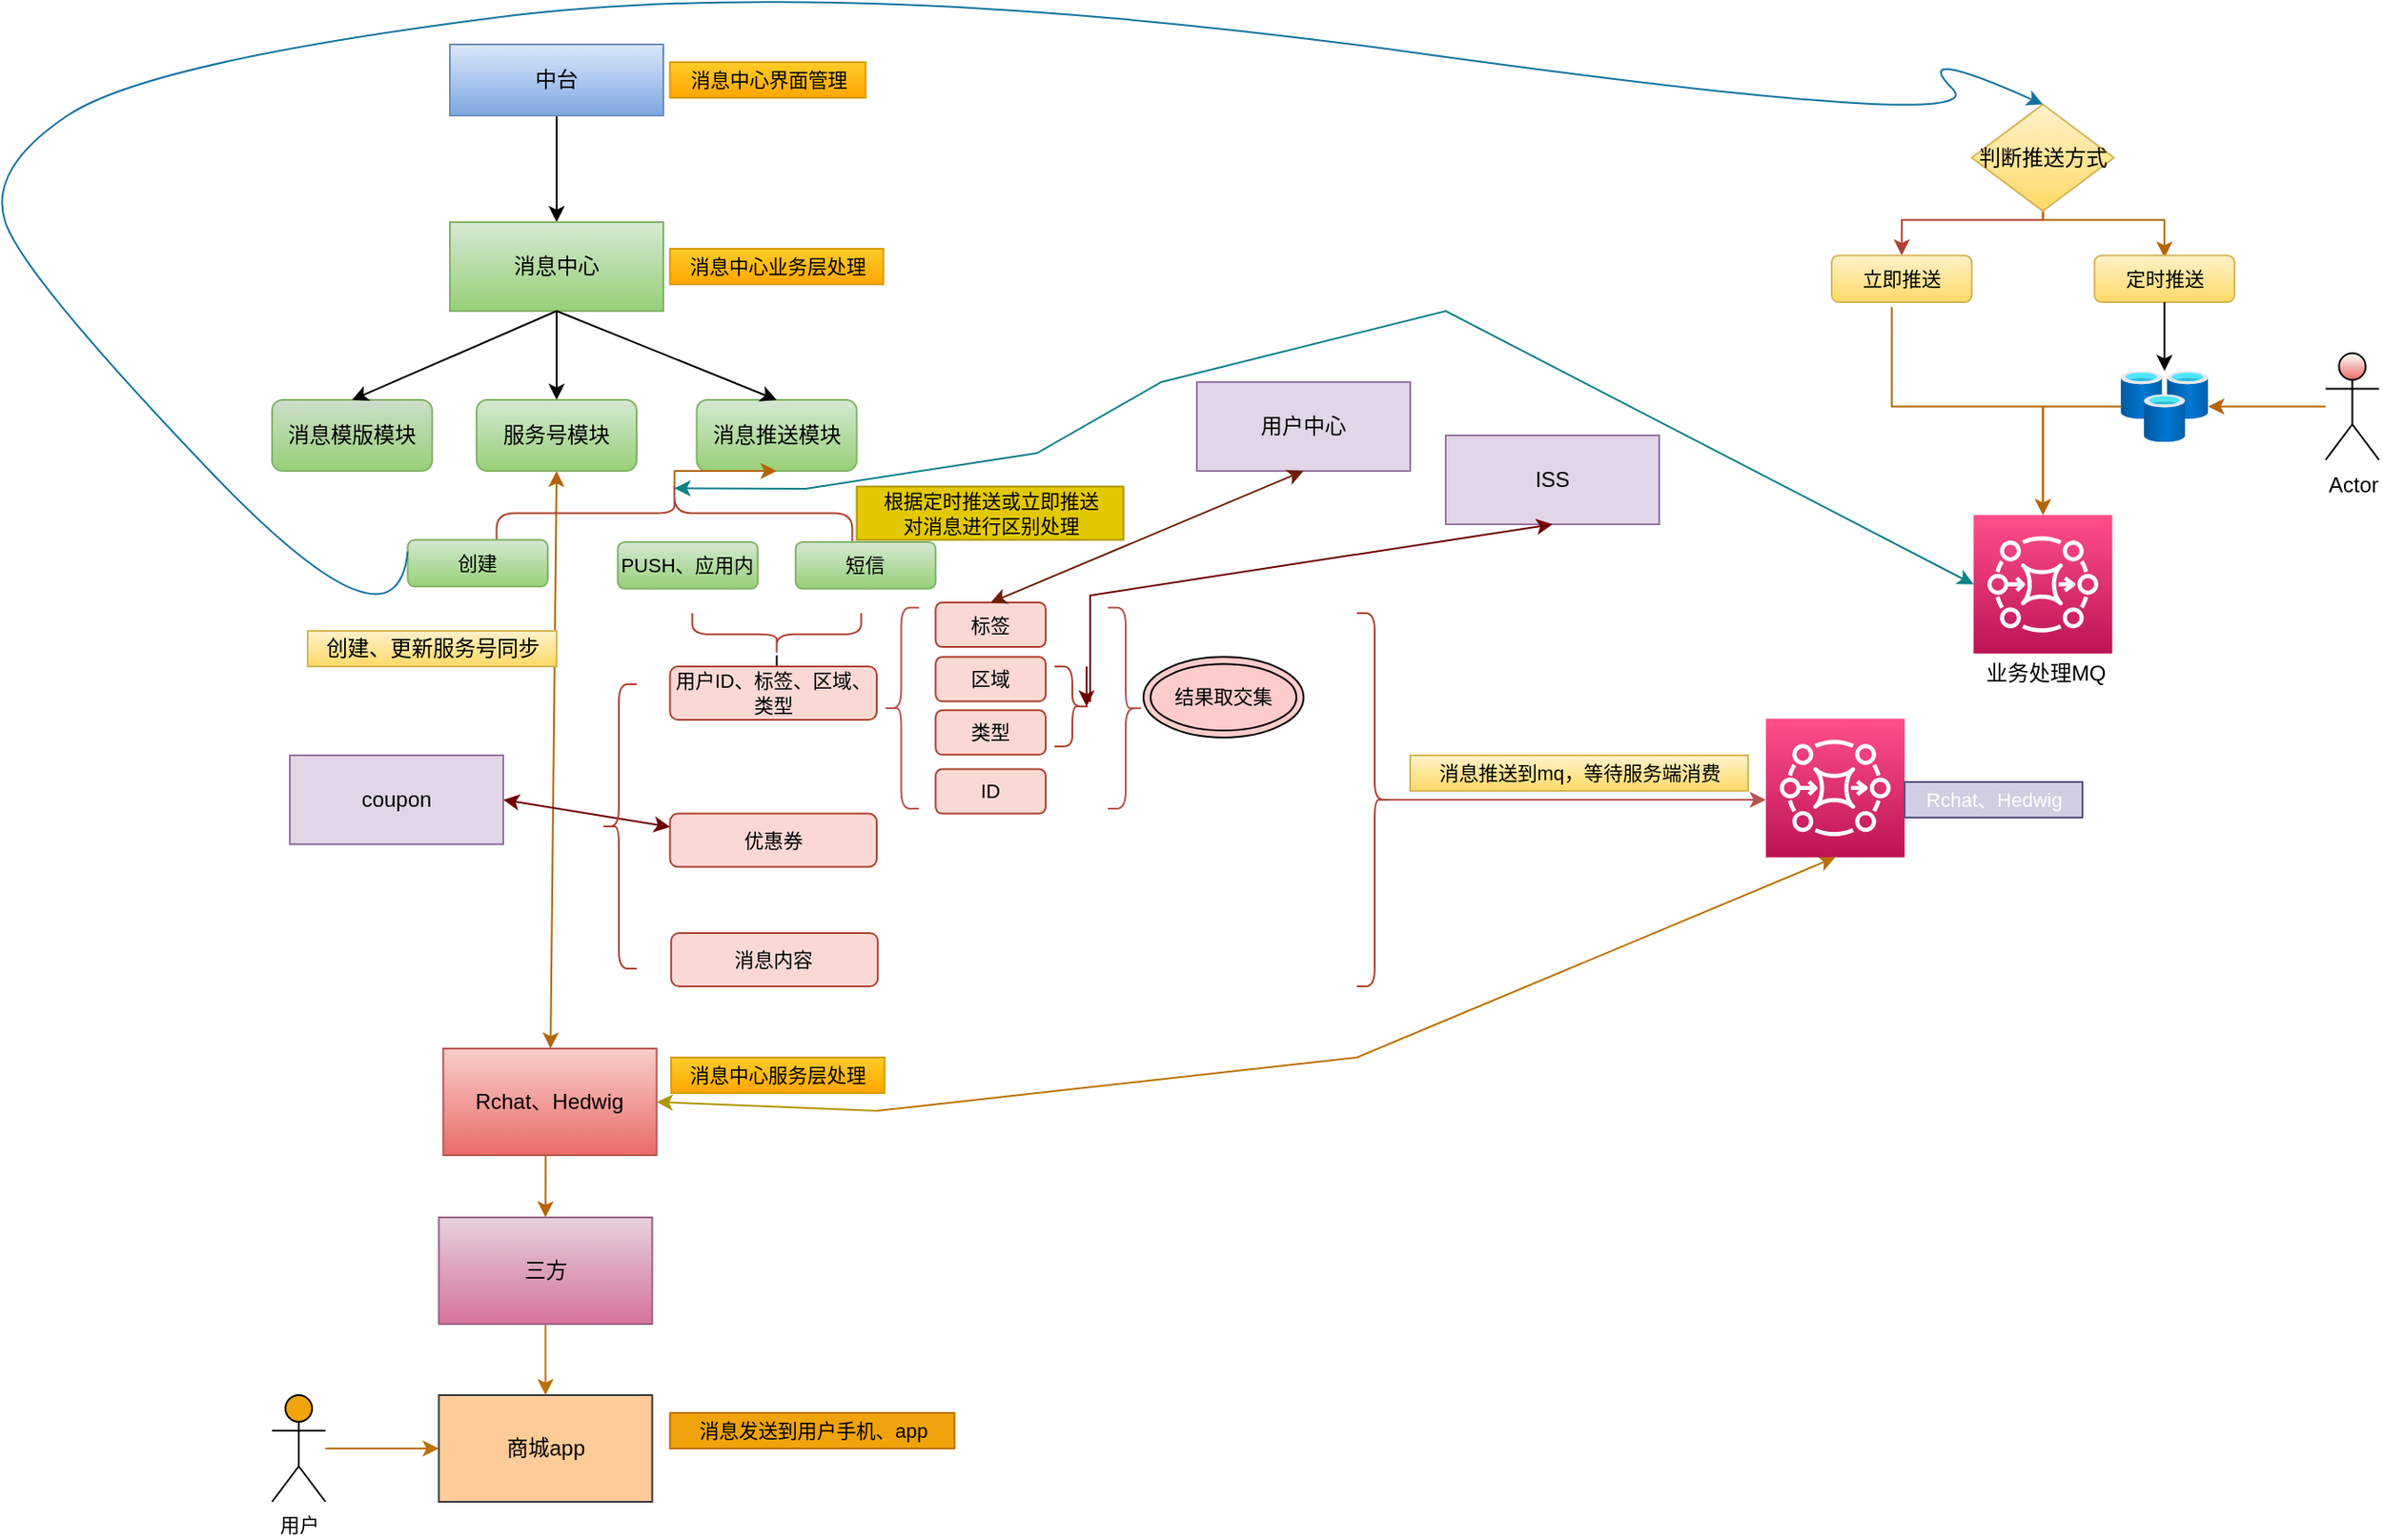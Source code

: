 <mxfile version="19.0.2" type="github">
  <diagram id="Y4QYF4Nrm-fu3mC3G8po" name="Page-1">
    <mxGraphModel dx="1783" dy="993" grid="1" gridSize="10" guides="1" tooltips="1" connect="1" arrows="1" fold="1" page="1" pageScale="1" pageWidth="827" pageHeight="1169" math="0" shadow="0">
      <root>
        <mxCell id="0" />
        <mxCell id="1" parent="0" />
        <mxCell id="S3kpG3xO_gHwe9tvw1sG-1" style="edgeStyle=orthogonalEdgeStyle;rounded=0;orthogonalLoop=1;jettySize=auto;html=1;entryX=0.5;entryY=0;entryDx=0;entryDy=0;fontSize=11;" edge="1" parent="1" source="S3kpG3xO_gHwe9tvw1sG-2" target="S3kpG3xO_gHwe9tvw1sG-4">
          <mxGeometry relative="1" as="geometry" />
        </mxCell>
        <mxCell id="S3kpG3xO_gHwe9tvw1sG-2" value="中台" style="whiteSpace=wrap;html=1;rounded=0;fillColor=#dae8fc;gradientColor=#7ea6e0;strokeColor=#6c8ebf;" vertex="1" parent="1">
          <mxGeometry x="310" y="100" width="120" height="40" as="geometry" />
        </mxCell>
        <mxCell id="S3kpG3xO_gHwe9tvw1sG-3" style="edgeStyle=orthogonalEdgeStyle;rounded=0;orthogonalLoop=1;jettySize=auto;html=1;entryX=0.5;entryY=0;entryDx=0;entryDy=0;fontSize=11;" edge="1" parent="1" source="S3kpG3xO_gHwe9tvw1sG-4" target="S3kpG3xO_gHwe9tvw1sG-7">
          <mxGeometry relative="1" as="geometry" />
        </mxCell>
        <mxCell id="S3kpG3xO_gHwe9tvw1sG-4" value="消息中心" style="whiteSpace=wrap;html=1;rounded=0;fillColor=#d5e8d4;gradientColor=#97d077;strokeColor=#82b366;" vertex="1" parent="1">
          <mxGeometry x="310" y="200" width="120" height="50" as="geometry" />
        </mxCell>
        <mxCell id="S3kpG3xO_gHwe9tvw1sG-5" value="消息模版模块" style="rounded=1;whiteSpace=wrap;html=1;fillColor=#CCDECB;gradientColor=#97d077;strokeColor=#82b366;" vertex="1" parent="1">
          <mxGeometry x="210" y="300" width="90" height="40" as="geometry" />
        </mxCell>
        <mxCell id="S3kpG3xO_gHwe9tvw1sG-6" value="消息推送模块" style="rounded=1;whiteSpace=wrap;html=1;fillColor=#d5e8d4;gradientColor=#97d077;strokeColor=#82b366;" vertex="1" parent="1">
          <mxGeometry x="448.75" y="300" width="90" height="40" as="geometry" />
        </mxCell>
        <mxCell id="S3kpG3xO_gHwe9tvw1sG-7" value="服务号模块" style="rounded=1;whiteSpace=wrap;html=1;fillColor=#d5e8d4;gradientColor=#97d077;strokeColor=#82b366;" vertex="1" parent="1">
          <mxGeometry x="325" y="300" width="90" height="40" as="geometry" />
        </mxCell>
        <mxCell id="S3kpG3xO_gHwe9tvw1sG-8" style="edgeStyle=orthogonalEdgeStyle;rounded=0;orthogonalLoop=1;jettySize=auto;html=1;exitX=0.5;exitY=1;exitDx=0;exitDy=0;entryX=0.5;entryY=0;entryDx=0;entryDy=0;fontSize=11;fillColor=#fad7ac;strokeColor=#b46504;" edge="1" parent="1" source="S3kpG3xO_gHwe9tvw1sG-9" target="S3kpG3xO_gHwe9tvw1sG-19">
          <mxGeometry relative="1" as="geometry" />
        </mxCell>
        <mxCell id="S3kpG3xO_gHwe9tvw1sG-9" value="Rchat、Hedwig" style="whiteSpace=wrap;html=1;rounded=0;fillColor=#f8cecc;gradientColor=#ea6b66;strokeColor=#b85450;" vertex="1" parent="1">
          <mxGeometry x="306.25" y="665" width="120" height="60" as="geometry" />
        </mxCell>
        <mxCell id="S3kpG3xO_gHwe9tvw1sG-10" value="" style="endArrow=classic;startArrow=classic;html=1;rounded=0;entryX=0.5;entryY=1;entryDx=0;entryDy=0;fillColor=#fad7ac;strokeColor=#b46504;" edge="1" parent="1" source="S3kpG3xO_gHwe9tvw1sG-9" target="S3kpG3xO_gHwe9tvw1sG-7">
          <mxGeometry width="50" height="50" relative="1" as="geometry">
            <mxPoint x="450" y="430" as="sourcePoint" />
            <mxPoint x="500" y="380" as="targetPoint" />
            <Array as="points" />
          </mxGeometry>
        </mxCell>
        <mxCell id="S3kpG3xO_gHwe9tvw1sG-11" value="创建、更新服务号同步" style="text;html=1;align=center;verticalAlign=middle;resizable=0;points=[];autosize=1;strokeColor=#d6b656;fillColor=#fff2cc;gradientColor=#ffd966;" vertex="1" parent="1">
          <mxGeometry x="230" y="430" width="140" height="20" as="geometry" />
        </mxCell>
        <mxCell id="S3kpG3xO_gHwe9tvw1sG-54" style="edgeStyle=orthogonalEdgeStyle;rounded=0;orthogonalLoop=1;jettySize=auto;html=1;exitX=0.1;exitY=0.5;exitDx=0;exitDy=0;exitPerimeter=0;entryX=0.5;entryY=1;entryDx=0;entryDy=0;fillColor=#fad7ac;strokeColor=#b46504;" edge="1" parent="1" source="S3kpG3xO_gHwe9tvw1sG-12" target="S3kpG3xO_gHwe9tvw1sG-6">
          <mxGeometry relative="1" as="geometry">
            <Array as="points">
              <mxPoint x="436" y="340" />
            </Array>
          </mxGeometry>
        </mxCell>
        <mxCell id="S3kpG3xO_gHwe9tvw1sG-12" value="" style="shape=curlyBracket;whiteSpace=wrap;html=1;rounded=1;size=0.5;rotation=90;fillColor=#fad9d5;strokeColor=#ae4132;" vertex="1" parent="1">
          <mxGeometry x="418.75" y="263.75" width="35" height="200" as="geometry" />
        </mxCell>
        <mxCell id="S3kpG3xO_gHwe9tvw1sG-13" value="&lt;font style=&quot;font-size: 11px;&quot;&gt;PUSH、应用内&lt;/font&gt;" style="rounded=1;whiteSpace=wrap;html=1;fillColor=#d5e8d4;gradientColor=#97d077;strokeColor=#82b366;" vertex="1" parent="1">
          <mxGeometry x="404.38" y="380" width="78.75" height="26.25" as="geometry" />
        </mxCell>
        <mxCell id="S3kpG3xO_gHwe9tvw1sG-14" value="&lt;span style=&quot;font-size: 11px;&quot;&gt;短信&lt;/span&gt;" style="rounded=1;whiteSpace=wrap;html=1;fillColor=#d5e8d4;gradientColor=#97d077;strokeColor=#82b366;" vertex="1" parent="1">
          <mxGeometry x="504.38" y="380" width="78.75" height="26.25" as="geometry" />
        </mxCell>
        <mxCell id="S3kpG3xO_gHwe9tvw1sG-15" value="" style="edgeStyle=orthogonalEdgeStyle;rounded=0;orthogonalLoop=1;jettySize=auto;html=1;fontSize=11;" edge="1" parent="1" source="S3kpG3xO_gHwe9tvw1sG-16" target="S3kpG3xO_gHwe9tvw1sG-26">
          <mxGeometry relative="1" as="geometry" />
        </mxCell>
        <mxCell id="S3kpG3xO_gHwe9tvw1sG-16" value="" style="shape=curlyBracket;whiteSpace=wrap;html=1;rounded=1;flipH=1;fontSize=11;rotation=90;fillColor=#fad9d5;strokeColor=#ae4132;" vertex="1" parent="1">
          <mxGeometry x="481.88" y="384.38" width="23.75" height="95" as="geometry" />
        </mxCell>
        <mxCell id="S3kpG3xO_gHwe9tvw1sG-17" value="消息推送到mq，等待服务端消费" style="text;html=1;align=center;verticalAlign=middle;resizable=0;points=[];autosize=1;strokeColor=#d6b656;fillColor=#fff2cc;fontSize=11;gradientColor=#ffd966;" vertex="1" parent="1">
          <mxGeometry x="850" y="500" width="190" height="20" as="geometry" />
        </mxCell>
        <mxCell id="S3kpG3xO_gHwe9tvw1sG-85" style="edgeStyle=orthogonalEdgeStyle;rounded=0;orthogonalLoop=1;jettySize=auto;html=1;entryX=0.5;entryY=0;entryDx=0;entryDy=0;strokeColor=#BD7000;fillColor=#f0a30a;" edge="1" parent="1" source="S3kpG3xO_gHwe9tvw1sG-19" target="S3kpG3xO_gHwe9tvw1sG-82">
          <mxGeometry relative="1" as="geometry" />
        </mxCell>
        <mxCell id="S3kpG3xO_gHwe9tvw1sG-19" value="三方" style="whiteSpace=wrap;html=1;rounded=0;fillColor=#e6d0de;gradientColor=#d5739d;strokeColor=#996185;" vertex="1" parent="1">
          <mxGeometry x="303.75" y="760" width="120" height="60" as="geometry" />
        </mxCell>
        <mxCell id="S3kpG3xO_gHwe9tvw1sG-84" style="edgeStyle=orthogonalEdgeStyle;rounded=0;orthogonalLoop=1;jettySize=auto;html=1;entryX=0;entryY=0.5;entryDx=0;entryDy=0;fillColor=#f0a30a;strokeColor=#BD7000;" edge="1" parent="1" source="S3kpG3xO_gHwe9tvw1sG-20" target="S3kpG3xO_gHwe9tvw1sG-82">
          <mxGeometry relative="1" as="geometry" />
        </mxCell>
        <mxCell id="S3kpG3xO_gHwe9tvw1sG-20" value="用户" style="shape=umlActor;verticalLabelPosition=bottom;verticalAlign=top;html=1;fontSize=11;fillColor=#F0A30A;" vertex="1" parent="1">
          <mxGeometry x="210" y="860" width="30" height="60" as="geometry" />
        </mxCell>
        <mxCell id="S3kpG3xO_gHwe9tvw1sG-21" value="" style="endArrow=classic;html=1;rounded=0;fontSize=11;entryX=0.5;entryY=0;entryDx=0;entryDy=0;" edge="1" parent="1" target="S3kpG3xO_gHwe9tvw1sG-5">
          <mxGeometry width="50" height="50" relative="1" as="geometry">
            <mxPoint x="370" y="250" as="sourcePoint" />
            <mxPoint x="300" y="260" as="targetPoint" />
          </mxGeometry>
        </mxCell>
        <mxCell id="S3kpG3xO_gHwe9tvw1sG-22" value="" style="endArrow=classic;html=1;rounded=0;fontSize=11;entryX=0.5;entryY=0;entryDx=0;entryDy=0;" edge="1" parent="1" target="S3kpG3xO_gHwe9tvw1sG-6">
          <mxGeometry width="50" height="50" relative="1" as="geometry">
            <mxPoint x="370" y="250" as="sourcePoint" />
            <mxPoint x="263.75" y="300" as="targetPoint" />
          </mxGeometry>
        </mxCell>
        <mxCell id="S3kpG3xO_gHwe9tvw1sG-23" value="消息中心界面管理" style="text;html=1;align=center;verticalAlign=middle;resizable=0;points=[];autosize=1;strokeColor=#d79b00;fillColor=#ffcd28;fontSize=11;gradientColor=#ffa500;" vertex="1" parent="1">
          <mxGeometry x="433.75" y="110" width="110" height="20" as="geometry" />
        </mxCell>
        <mxCell id="S3kpG3xO_gHwe9tvw1sG-24" value="消息中心业务层处理" style="text;html=1;align=center;verticalAlign=middle;resizable=0;points=[];autosize=1;strokeColor=#d79b00;fillColor=#ffcd28;fontSize=11;gradientColor=#ffa500;" vertex="1" parent="1">
          <mxGeometry x="433.75" y="215" width="120" height="20" as="geometry" />
        </mxCell>
        <mxCell id="S3kpG3xO_gHwe9tvw1sG-25" value="消息发送到用户手机、app" style="text;html=1;align=center;verticalAlign=middle;resizable=0;points=[];autosize=1;strokeColor=#BD7000;fillColor=#f0a30a;fontSize=11;fontColor=#000000;" vertex="1" parent="1">
          <mxGeometry x="433.75" y="870" width="160" height="20" as="geometry" />
        </mxCell>
        <mxCell id="S3kpG3xO_gHwe9tvw1sG-26" value="用户ID、标签、区域、类型" style="whiteSpace=wrap;html=1;fontSize=11;fillColor=#fad9d5;strokeColor=#ae4132;rounded=1;" vertex="1" parent="1">
          <mxGeometry x="433.76" y="450" width="116.24" height="30" as="geometry" />
        </mxCell>
        <mxCell id="S3kpG3xO_gHwe9tvw1sG-27" value="" style="shape=curlyBracket;whiteSpace=wrap;html=1;rounded=1;fontSize=11;fillColor=#f8cecc;gradientColor=#ea6b66;strokeColor=#b85450;" vertex="1" parent="1">
          <mxGeometry x="553.75" y="416.88" width="20" height="113.12" as="geometry" />
        </mxCell>
        <mxCell id="S3kpG3xO_gHwe9tvw1sG-28" value="标签" style="whiteSpace=wrap;html=1;fontSize=11;fillColor=#fad9d5;strokeColor=#ae4132;rounded=1;" vertex="1" parent="1">
          <mxGeometry x="583.13" y="414.06" width="61.88" height="25" as="geometry" />
        </mxCell>
        <mxCell id="S3kpG3xO_gHwe9tvw1sG-29" value="区域" style="whiteSpace=wrap;html=1;fontSize=11;fillColor=#fad9d5;strokeColor=#ae4132;rounded=1;" vertex="1" parent="1">
          <mxGeometry x="583.13" y="444.68" width="61.88" height="25" as="geometry" />
        </mxCell>
        <mxCell id="S3kpG3xO_gHwe9tvw1sG-30" value="类型" style="whiteSpace=wrap;html=1;fontSize=11;fillColor=#fad9d5;strokeColor=#ae4132;rounded=1;" vertex="1" parent="1">
          <mxGeometry x="583.13" y="474.68" width="61.88" height="25" as="geometry" />
        </mxCell>
        <mxCell id="S3kpG3xO_gHwe9tvw1sG-31" value="用户中心" style="whiteSpace=wrap;html=1;rounded=0;fillColor=#e1d5e7;strokeColor=#9673a6;" vertex="1" parent="1">
          <mxGeometry x="730" y="290" width="120" height="50" as="geometry" />
        </mxCell>
        <mxCell id="S3kpG3xO_gHwe9tvw1sG-32" value="ID" style="whiteSpace=wrap;html=1;fontSize=11;fillColor=#fad9d5;strokeColor=#ae4132;rounded=1;" vertex="1" parent="1">
          <mxGeometry x="583.13" y="507.81" width="61.88" height="25" as="geometry" />
        </mxCell>
        <mxCell id="S3kpG3xO_gHwe9tvw1sG-33" value="" style="endArrow=classic;startArrow=classic;html=1;rounded=0;fontSize=11;exitX=0.5;exitY=0;exitDx=0;exitDy=0;entryX=0.5;entryY=1;entryDx=0;entryDy=0;fillColor=#a0522d;strokeColor=#6D1F00;" edge="1" parent="1" source="S3kpG3xO_gHwe9tvw1sG-28" target="S3kpG3xO_gHwe9tvw1sG-31">
          <mxGeometry width="50" height="50" relative="1" as="geometry">
            <mxPoint x="700" y="430" as="sourcePoint" />
            <mxPoint x="750" y="380" as="targetPoint" />
          </mxGeometry>
        </mxCell>
        <mxCell id="S3kpG3xO_gHwe9tvw1sG-34" value="ISS" style="whiteSpace=wrap;html=1;rounded=0;fillColor=#e1d5e7;strokeColor=#9673a6;" vertex="1" parent="1">
          <mxGeometry x="870" y="320" width="120" height="50" as="geometry" />
        </mxCell>
        <mxCell id="S3kpG3xO_gHwe9tvw1sG-35" value="" style="shape=curlyBracket;whiteSpace=wrap;html=1;rounded=1;flipH=1;fontSize=11;fillColor=#fad9d5;strokeColor=#ae4132;" vertex="1" parent="1">
          <mxGeometry x="650" y="450" width="20" height="45" as="geometry" />
        </mxCell>
        <mxCell id="S3kpG3xO_gHwe9tvw1sG-36" value="" style="endArrow=classic;startArrow=none;html=1;rounded=0;fontSize=11;entryX=0.5;entryY=1;entryDx=0;entryDy=0;fillColor=#a20025;strokeColor=#6F0000;" edge="1" parent="1" target="S3kpG3xO_gHwe9tvw1sG-34">
          <mxGeometry width="50" height="50" relative="1" as="geometry">
            <mxPoint x="670" y="470" as="sourcePoint" />
            <mxPoint x="740" y="450" as="targetPoint" />
            <Array as="points">
              <mxPoint x="670" y="410" />
            </Array>
          </mxGeometry>
        </mxCell>
        <mxCell id="S3kpG3xO_gHwe9tvw1sG-37" value="" style="endArrow=none;startArrow=classic;html=1;rounded=0;fontSize=11;exitX=0.1;exitY=0.5;exitDx=0;exitDy=0;exitPerimeter=0;fillColor=#a20025;strokeColor=#6F0000;" edge="1" parent="1" source="S3kpG3xO_gHwe9tvw1sG-35">
          <mxGeometry width="50" height="50" relative="1" as="geometry">
            <mxPoint x="668" y="472.5" as="sourcePoint" />
            <mxPoint x="668" y="450" as="targetPoint" />
          </mxGeometry>
        </mxCell>
        <mxCell id="S3kpG3xO_gHwe9tvw1sG-38" value="" style="shape=curlyBracket;whiteSpace=wrap;html=1;rounded=1;fontSize=11;fillColor=#f8cecc;gradientColor=#ea6b66;strokeColor=#b85450;rotation=-180;" vertex="1" parent="1">
          <mxGeometry x="680" y="416.88" width="20" height="113.12" as="geometry" />
        </mxCell>
        <mxCell id="S3kpG3xO_gHwe9tvw1sG-39" value="结果取交集" style="ellipse;shape=doubleEllipse;whiteSpace=wrap;html=1;fontSize=11;fillColor=#FFCCCC;" vertex="1" parent="1">
          <mxGeometry x="700" y="444.68" width="90" height="45.32" as="geometry" />
        </mxCell>
        <mxCell id="S3kpG3xO_gHwe9tvw1sG-40" value="优惠券" style="whiteSpace=wrap;html=1;fontSize=11;fillColor=#fad9d5;strokeColor=#ae4132;rounded=1;" vertex="1" parent="1">
          <mxGeometry x="433.76" y="532.81" width="116.24" height="30" as="geometry" />
        </mxCell>
        <mxCell id="S3kpG3xO_gHwe9tvw1sG-41" value="coupon" style="whiteSpace=wrap;html=1;rounded=0;fillColor=#e1d5e7;strokeColor=#9673a6;" vertex="1" parent="1">
          <mxGeometry x="220" y="500" width="120" height="50" as="geometry" />
        </mxCell>
        <mxCell id="S3kpG3xO_gHwe9tvw1sG-42" value="" style="endArrow=classic;startArrow=classic;html=1;rounded=0;fontSize=11;exitX=1;exitY=0.5;exitDx=0;exitDy=0;entryX=0;entryY=0.25;entryDx=0;entryDy=0;fillColor=#a20025;strokeColor=#6F0000;" edge="1" parent="1" source="S3kpG3xO_gHwe9tvw1sG-41" target="S3kpG3xO_gHwe9tvw1sG-40">
          <mxGeometry width="50" height="50" relative="1" as="geometry">
            <mxPoint x="380" y="570" as="sourcePoint" />
            <mxPoint x="430" y="520" as="targetPoint" />
          </mxGeometry>
        </mxCell>
        <mxCell id="S3kpG3xO_gHwe9tvw1sG-43" value="" style="shape=curlyBracket;whiteSpace=wrap;html=1;rounded=1;fontSize=11;fillColor=#fad9d5;strokeColor=#ae4132;" vertex="1" parent="1">
          <mxGeometry x="395" y="460" width="20" height="160" as="geometry" />
        </mxCell>
        <mxCell id="S3kpG3xO_gHwe9tvw1sG-44" value="消息内容" style="whiteSpace=wrap;html=1;fontSize=11;fillColor=#fad9d5;strokeColor=#ae4132;rounded=1;" vertex="1" parent="1">
          <mxGeometry x="434.38" y="600" width="116.24" height="30" as="geometry" />
        </mxCell>
        <mxCell id="S3kpG3xO_gHwe9tvw1sG-45" value="" style="shape=curlyBracket;whiteSpace=wrap;html=1;rounded=1;flipH=1;fontSize=11;fillColor=#fad9d5;strokeColor=#ae4132;" vertex="1" parent="1">
          <mxGeometry x="820" y="420" width="20" height="210" as="geometry" />
        </mxCell>
        <mxCell id="S3kpG3xO_gHwe9tvw1sG-47" value="" style="endArrow=classic;html=1;rounded=0;fontSize=11;exitX=0.1;exitY=0.5;exitDx=0;exitDy=0;exitPerimeter=0;fillColor=#f8cecc;strokeColor=#b85450;" edge="1" parent="1" source="S3kpG3xO_gHwe9tvw1sG-45">
          <mxGeometry width="50" height="50" relative="1" as="geometry">
            <mxPoint x="850" y="560" as="sourcePoint" />
            <mxPoint x="1050" y="525" as="targetPoint" />
          </mxGeometry>
        </mxCell>
        <mxCell id="S3kpG3xO_gHwe9tvw1sG-48" value="" style="endArrow=classic;startArrow=none;html=1;rounded=0;fontSize=11;fillColor=#f0a30a;strokeColor=#BD7000;entryX=0.5;entryY=1;entryDx=0;entryDy=0;entryPerimeter=0;" edge="1" parent="1" target="S3kpG3xO_gHwe9tvw1sG-64">
          <mxGeometry width="50" height="50" relative="1" as="geometry">
            <mxPoint x="550" y="700" as="sourcePoint" />
            <mxPoint x="1150.56" y="531.35" as="targetPoint" />
            <Array as="points">
              <mxPoint x="820" y="670" />
            </Array>
          </mxGeometry>
        </mxCell>
        <mxCell id="S3kpG3xO_gHwe9tvw1sG-49" value="消息中心服务层处理" style="text;html=1;align=center;verticalAlign=middle;resizable=0;points=[];autosize=1;strokeColor=#d79b00;fillColor=#ffcd28;fontSize=11;gradientColor=#ffa500;" vertex="1" parent="1">
          <mxGeometry x="434.38" y="670" width="120" height="20" as="geometry" />
        </mxCell>
        <mxCell id="S3kpG3xO_gHwe9tvw1sG-50" value="" style="endArrow=none;startArrow=classic;html=1;rounded=0;fontSize=11;exitX=1;exitY=0.5;exitDx=0;exitDy=0;fillColor=#e3c800;strokeColor=#B09500;" edge="1" parent="1" source="S3kpG3xO_gHwe9tvw1sG-9">
          <mxGeometry width="50" height="50" relative="1" as="geometry">
            <mxPoint x="426.25" y="695.0" as="sourcePoint" />
            <mxPoint x="550" y="700" as="targetPoint" />
            <Array as="points" />
          </mxGeometry>
        </mxCell>
        <mxCell id="S3kpG3xO_gHwe9tvw1sG-51" value="根据定时推送或立即推送&lt;br&gt;对消息进行区别处理" style="text;html=1;align=center;verticalAlign=middle;resizable=0;points=[];autosize=1;strokeColor=#B09500;fillColor=#e3c800;fontSize=11;fontColor=#000000;" vertex="1" parent="1">
          <mxGeometry x="538.75" y="348.75" width="150" height="30" as="geometry" />
        </mxCell>
        <mxCell id="S3kpG3xO_gHwe9tvw1sG-53" value="&lt;span style=&quot;font-size: 11px;&quot;&gt;创建&lt;/span&gt;" style="rounded=1;whiteSpace=wrap;html=1;fillColor=#d5e8d4;gradientColor=#97d077;strokeColor=#82b366;" vertex="1" parent="1">
          <mxGeometry x="286.25" y="378.75" width="78.75" height="26.25" as="geometry" />
        </mxCell>
        <mxCell id="S3kpG3xO_gHwe9tvw1sG-59" style="edgeStyle=orthogonalEdgeStyle;rounded=0;orthogonalLoop=1;jettySize=auto;html=1;entryX=0.5;entryY=0;entryDx=0;entryDy=0;fillColor=#fad9d5;strokeColor=#ae4132;" edge="1" parent="1" source="S3kpG3xO_gHwe9tvw1sG-55" target="S3kpG3xO_gHwe9tvw1sG-56">
          <mxGeometry relative="1" as="geometry">
            <Array as="points">
              <mxPoint x="1205.75" y="198.75" />
              <mxPoint x="1126.75" y="198.75" />
            </Array>
          </mxGeometry>
        </mxCell>
        <mxCell id="S3kpG3xO_gHwe9tvw1sG-60" style="edgeStyle=orthogonalEdgeStyle;rounded=0;orthogonalLoop=1;jettySize=auto;html=1;entryX=0.5;entryY=0;entryDx=0;entryDy=0;fillColor=#fad7ac;strokeColor=#b46504;" edge="1" parent="1" source="S3kpG3xO_gHwe9tvw1sG-55">
          <mxGeometry relative="1" as="geometry">
            <mxPoint x="1274.125" y="220" as="targetPoint" />
            <Array as="points">
              <mxPoint x="1205.75" y="198.75" />
              <mxPoint x="1273.75" y="198.75" />
            </Array>
          </mxGeometry>
        </mxCell>
        <mxCell id="S3kpG3xO_gHwe9tvw1sG-55" value="判断推送方式" style="rhombus;whiteSpace=wrap;html=1;fillColor=#fff2cc;gradientColor=#ffd966;strokeColor=#d6b656;" vertex="1" parent="1">
          <mxGeometry x="1165.75" y="133.75" width="80" height="60" as="geometry" />
        </mxCell>
        <mxCell id="S3kpG3xO_gHwe9tvw1sG-74" style="edgeStyle=orthogonalEdgeStyle;rounded=0;orthogonalLoop=1;jettySize=auto;html=1;exitX=0.429;exitY=1.105;exitDx=0;exitDy=0;exitPerimeter=0;fillColor=#fad7ac;strokeColor=#b46504;" edge="1" parent="1" source="S3kpG3xO_gHwe9tvw1sG-56" target="S3kpG3xO_gHwe9tvw1sG-73">
          <mxGeometry relative="1" as="geometry">
            <Array as="points">
              <mxPoint x="1120.75" y="303.75" />
              <mxPoint x="1205.75" y="303.75" />
            </Array>
          </mxGeometry>
        </mxCell>
        <mxCell id="S3kpG3xO_gHwe9tvw1sG-56" value="&lt;span style=&quot;font-size: 11px;&quot;&gt;立即推送&lt;/span&gt;" style="rounded=1;whiteSpace=wrap;html=1;fillColor=#fff2cc;gradientColor=#ffd966;strokeColor=#d6b656;" vertex="1" parent="1">
          <mxGeometry x="1087" y="218.75" width="78.75" height="26.25" as="geometry" />
        </mxCell>
        <mxCell id="S3kpG3xO_gHwe9tvw1sG-75" style="edgeStyle=orthogonalEdgeStyle;rounded=0;orthogonalLoop=1;jettySize=auto;html=1;fillColor=#fad7ac;strokeColor=#b46504;" edge="1" parent="1" source="S3kpG3xO_gHwe9tvw1sG-61" target="S3kpG3xO_gHwe9tvw1sG-73">
          <mxGeometry relative="1" as="geometry" />
        </mxCell>
        <mxCell id="S3kpG3xO_gHwe9tvw1sG-61" value="" style="aspect=fixed;html=1;points=[];align=center;image;fontSize=12;image=img/lib/azure2/databases/Cache_Redis.svg;" vertex="1" parent="1">
          <mxGeometry x="1249.51" y="283.75" width="49.23" height="40" as="geometry" />
        </mxCell>
        <mxCell id="S3kpG3xO_gHwe9tvw1sG-62" value="&lt;span style=&quot;font-size: 11px;&quot;&gt;定时推送&lt;/span&gt;" style="rounded=1;whiteSpace=wrap;html=1;fillColor=#fff2cc;gradientColor=#ffd966;strokeColor=#d6b656;" vertex="1" parent="1">
          <mxGeometry x="1234.75" y="218.75" width="78.75" height="26.25" as="geometry" />
        </mxCell>
        <mxCell id="S3kpG3xO_gHwe9tvw1sG-63" value="" style="endArrow=classic;html=1;rounded=0;exitX=0.5;exitY=1;exitDx=0;exitDy=0;entryX=0.5;entryY=0;entryDx=0;entryDy=0;entryPerimeter=0;" edge="1" parent="1" source="S3kpG3xO_gHwe9tvw1sG-62" target="S3kpG3xO_gHwe9tvw1sG-61">
          <mxGeometry width="50" height="50" relative="1" as="geometry">
            <mxPoint x="1274.75" y="293.75" as="sourcePoint" />
            <mxPoint x="1324.75" y="243.75" as="targetPoint" />
          </mxGeometry>
        </mxCell>
        <mxCell id="S3kpG3xO_gHwe9tvw1sG-64" value="" style="sketch=0;points=[[0,0,0],[0.25,0,0],[0.5,0,0],[0.75,0,0],[1,0,0],[0,1,0],[0.25,1,0],[0.5,1,0],[0.75,1,0],[1,1,0],[0,0.25,0],[0,0.5,0],[0,0.75,0],[1,0.25,0],[1,0.5,0],[1,0.75,0]];outlineConnect=0;fontColor=#232F3E;gradientColor=#FF4F8B;gradientDirection=north;fillColor=#BC1356;strokeColor=#ffffff;dashed=0;verticalLabelPosition=bottom;verticalAlign=top;align=center;html=1;fontSize=12;fontStyle=0;aspect=fixed;shape=mxgraph.aws4.resourceIcon;resIcon=mxgraph.aws4.mq;" vertex="1" parent="1">
          <mxGeometry x="1050" y="479.38" width="78" height="78" as="geometry" />
        </mxCell>
        <mxCell id="S3kpG3xO_gHwe9tvw1sG-67" value="&lt;span style=&quot;color: rgb(255, 255, 255); font-size: 11px;&quot;&gt;Rchat、Hedwig&lt;/span&gt;" style="text;html=1;align=center;verticalAlign=middle;resizable=0;points=[];autosize=1;strokeColor=#56517e;fillColor=#d0cee2;" vertex="1" parent="1">
          <mxGeometry x="1128" y="515" width="100" height="20" as="geometry" />
        </mxCell>
        <mxCell id="S3kpG3xO_gHwe9tvw1sG-70" value="" style="edgeStyle=orthogonalEdgeStyle;rounded=0;orthogonalLoop=1;jettySize=auto;html=1;fillColor=#fad7ac;strokeColor=#b46504;" edge="1" parent="1" source="S3kpG3xO_gHwe9tvw1sG-69" target="S3kpG3xO_gHwe9tvw1sG-61">
          <mxGeometry relative="1" as="geometry" />
        </mxCell>
        <mxCell id="S3kpG3xO_gHwe9tvw1sG-69" value="Actor" style="shape=umlActor;verticalLabelPosition=bottom;verticalAlign=top;html=1;gradientColor=#EA6B66;" vertex="1" parent="1">
          <mxGeometry x="1364.75" y="273.75" width="30" height="60" as="geometry" />
        </mxCell>
        <mxCell id="S3kpG3xO_gHwe9tvw1sG-73" value="" style="sketch=0;points=[[0,0,0],[0.25,0,0],[0.5,0,0],[0.75,0,0],[1,0,0],[0,1,0],[0.25,1,0],[0.5,1,0],[0.75,1,0],[1,1,0],[0,0.25,0],[0,0.5,0],[0,0.75,0],[1,0.25,0],[1,0.5,0],[1,0.75,0]];outlineConnect=0;fontColor=#232F3E;gradientColor=#FF4F8B;gradientDirection=north;fillColor=#BC1356;strokeColor=#ffffff;dashed=0;verticalLabelPosition=bottom;verticalAlign=top;align=center;html=1;fontSize=12;fontStyle=0;aspect=fixed;shape=mxgraph.aws4.resourceIcon;resIcon=mxgraph.aws4.mq;" vertex="1" parent="1">
          <mxGeometry x="1166.75" y="364.81" width="78" height="78" as="geometry" />
        </mxCell>
        <mxCell id="S3kpG3xO_gHwe9tvw1sG-76" value="业务处理MQ" style="text;html=1;align=center;verticalAlign=middle;resizable=0;points=[];autosize=1;strokeColor=none;fillColor=none;" vertex="1" parent="1">
          <mxGeometry x="1166.75" y="443.75" width="80" height="20" as="geometry" />
        </mxCell>
        <mxCell id="S3kpG3xO_gHwe9tvw1sG-78" value="" style="curved=1;endArrow=classic;html=1;rounded=0;entryX=0.5;entryY=0;entryDx=0;entryDy=0;exitX=0;exitY=0.25;exitDx=0;exitDy=0;fillColor=#b1ddf0;strokeColor=#10739e;" edge="1" parent="1" source="S3kpG3xO_gHwe9tvw1sG-53" target="S3kpG3xO_gHwe9tvw1sG-55">
          <mxGeometry width="50" height="50" relative="1" as="geometry">
            <mxPoint x="1130" y="150" as="sourcePoint" />
            <mxPoint x="1180" y="100" as="targetPoint" />
            <Array as="points">
              <mxPoint x="280" y="450" />
              <mxPoint x="70" y="230" />
              <mxPoint x="50" y="170" />
              <mxPoint x="140" y="110" />
              <mxPoint x="530" y="60" />
              <mxPoint x="1180" y="150" />
              <mxPoint x="1130" y="100" />
            </Array>
          </mxGeometry>
        </mxCell>
        <mxCell id="S3kpG3xO_gHwe9tvw1sG-79" value="" style="endArrow=classic;startArrow=classic;html=1;rounded=0;entryX=0;entryY=0.5;entryDx=0;entryDy=0;entryPerimeter=0;exitX=0.1;exitY=0.5;exitDx=0;exitDy=0;exitPerimeter=0;fillColor=#b0e3e6;strokeColor=#0e8088;" edge="1" parent="1" source="S3kpG3xO_gHwe9tvw1sG-12" target="S3kpG3xO_gHwe9tvw1sG-73">
          <mxGeometry width="50" height="50" relative="1" as="geometry">
            <mxPoint x="890" y="290" as="sourcePoint" />
            <mxPoint x="940" y="240" as="targetPoint" />
            <Array as="points">
              <mxPoint x="510" y="350" />
              <mxPoint x="640" y="330" />
              <mxPoint x="710" y="290" />
              <mxPoint x="870" y="250" />
            </Array>
          </mxGeometry>
        </mxCell>
        <mxCell id="S3kpG3xO_gHwe9tvw1sG-82" value="商城app" style="whiteSpace=wrap;html=1;rounded=0;fillColor=#ffcc99;strokeColor=#36393d;" vertex="1" parent="1">
          <mxGeometry x="303.75" y="860" width="120" height="60" as="geometry" />
        </mxCell>
      </root>
    </mxGraphModel>
  </diagram>
</mxfile>
